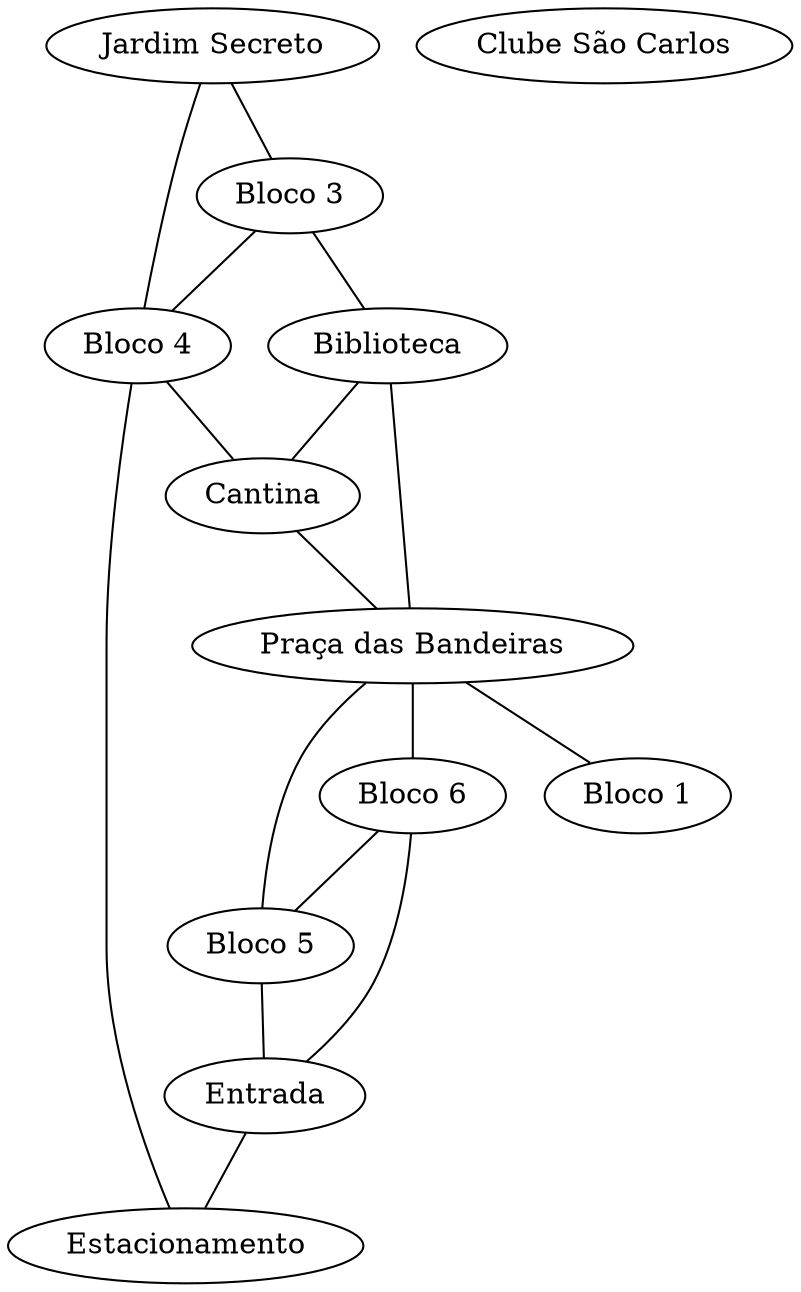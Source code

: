 // Grafo de teste do mapa do ICMC
graph "Mapa do ICMC" {
	V01 [label="Jardim Secreto"]
	V02 [label="Bloco 3"]
	V03 [label="Bloco 4"]
	V04 [label=Biblioteca]
	V05 [label=Cantina]
	V06 [label="Praça das Bandeiras"]
	V07 [label="Bloco 1"]
	V08 [label="Bloco 6"]
	V09 [label="Bloco 5"]
	V10 [label=Estacionamento]
	V11 [label=Entrada]
	V12 [label="Clube São Carlos"]
	V01 -- V02
	V01 -- V03
	V02 -- V03
	V02 -- V04
	V03 -- V05
	V03 -- V10
	V04 -- V05
	V04 -- V06
	V05 -- V06
	V06 -- V07
	V06 -- V08
	V06 -- V09
	V08 -- V09
	V08 -- V11
	V09 -- V11
	V11 -- V10
}
